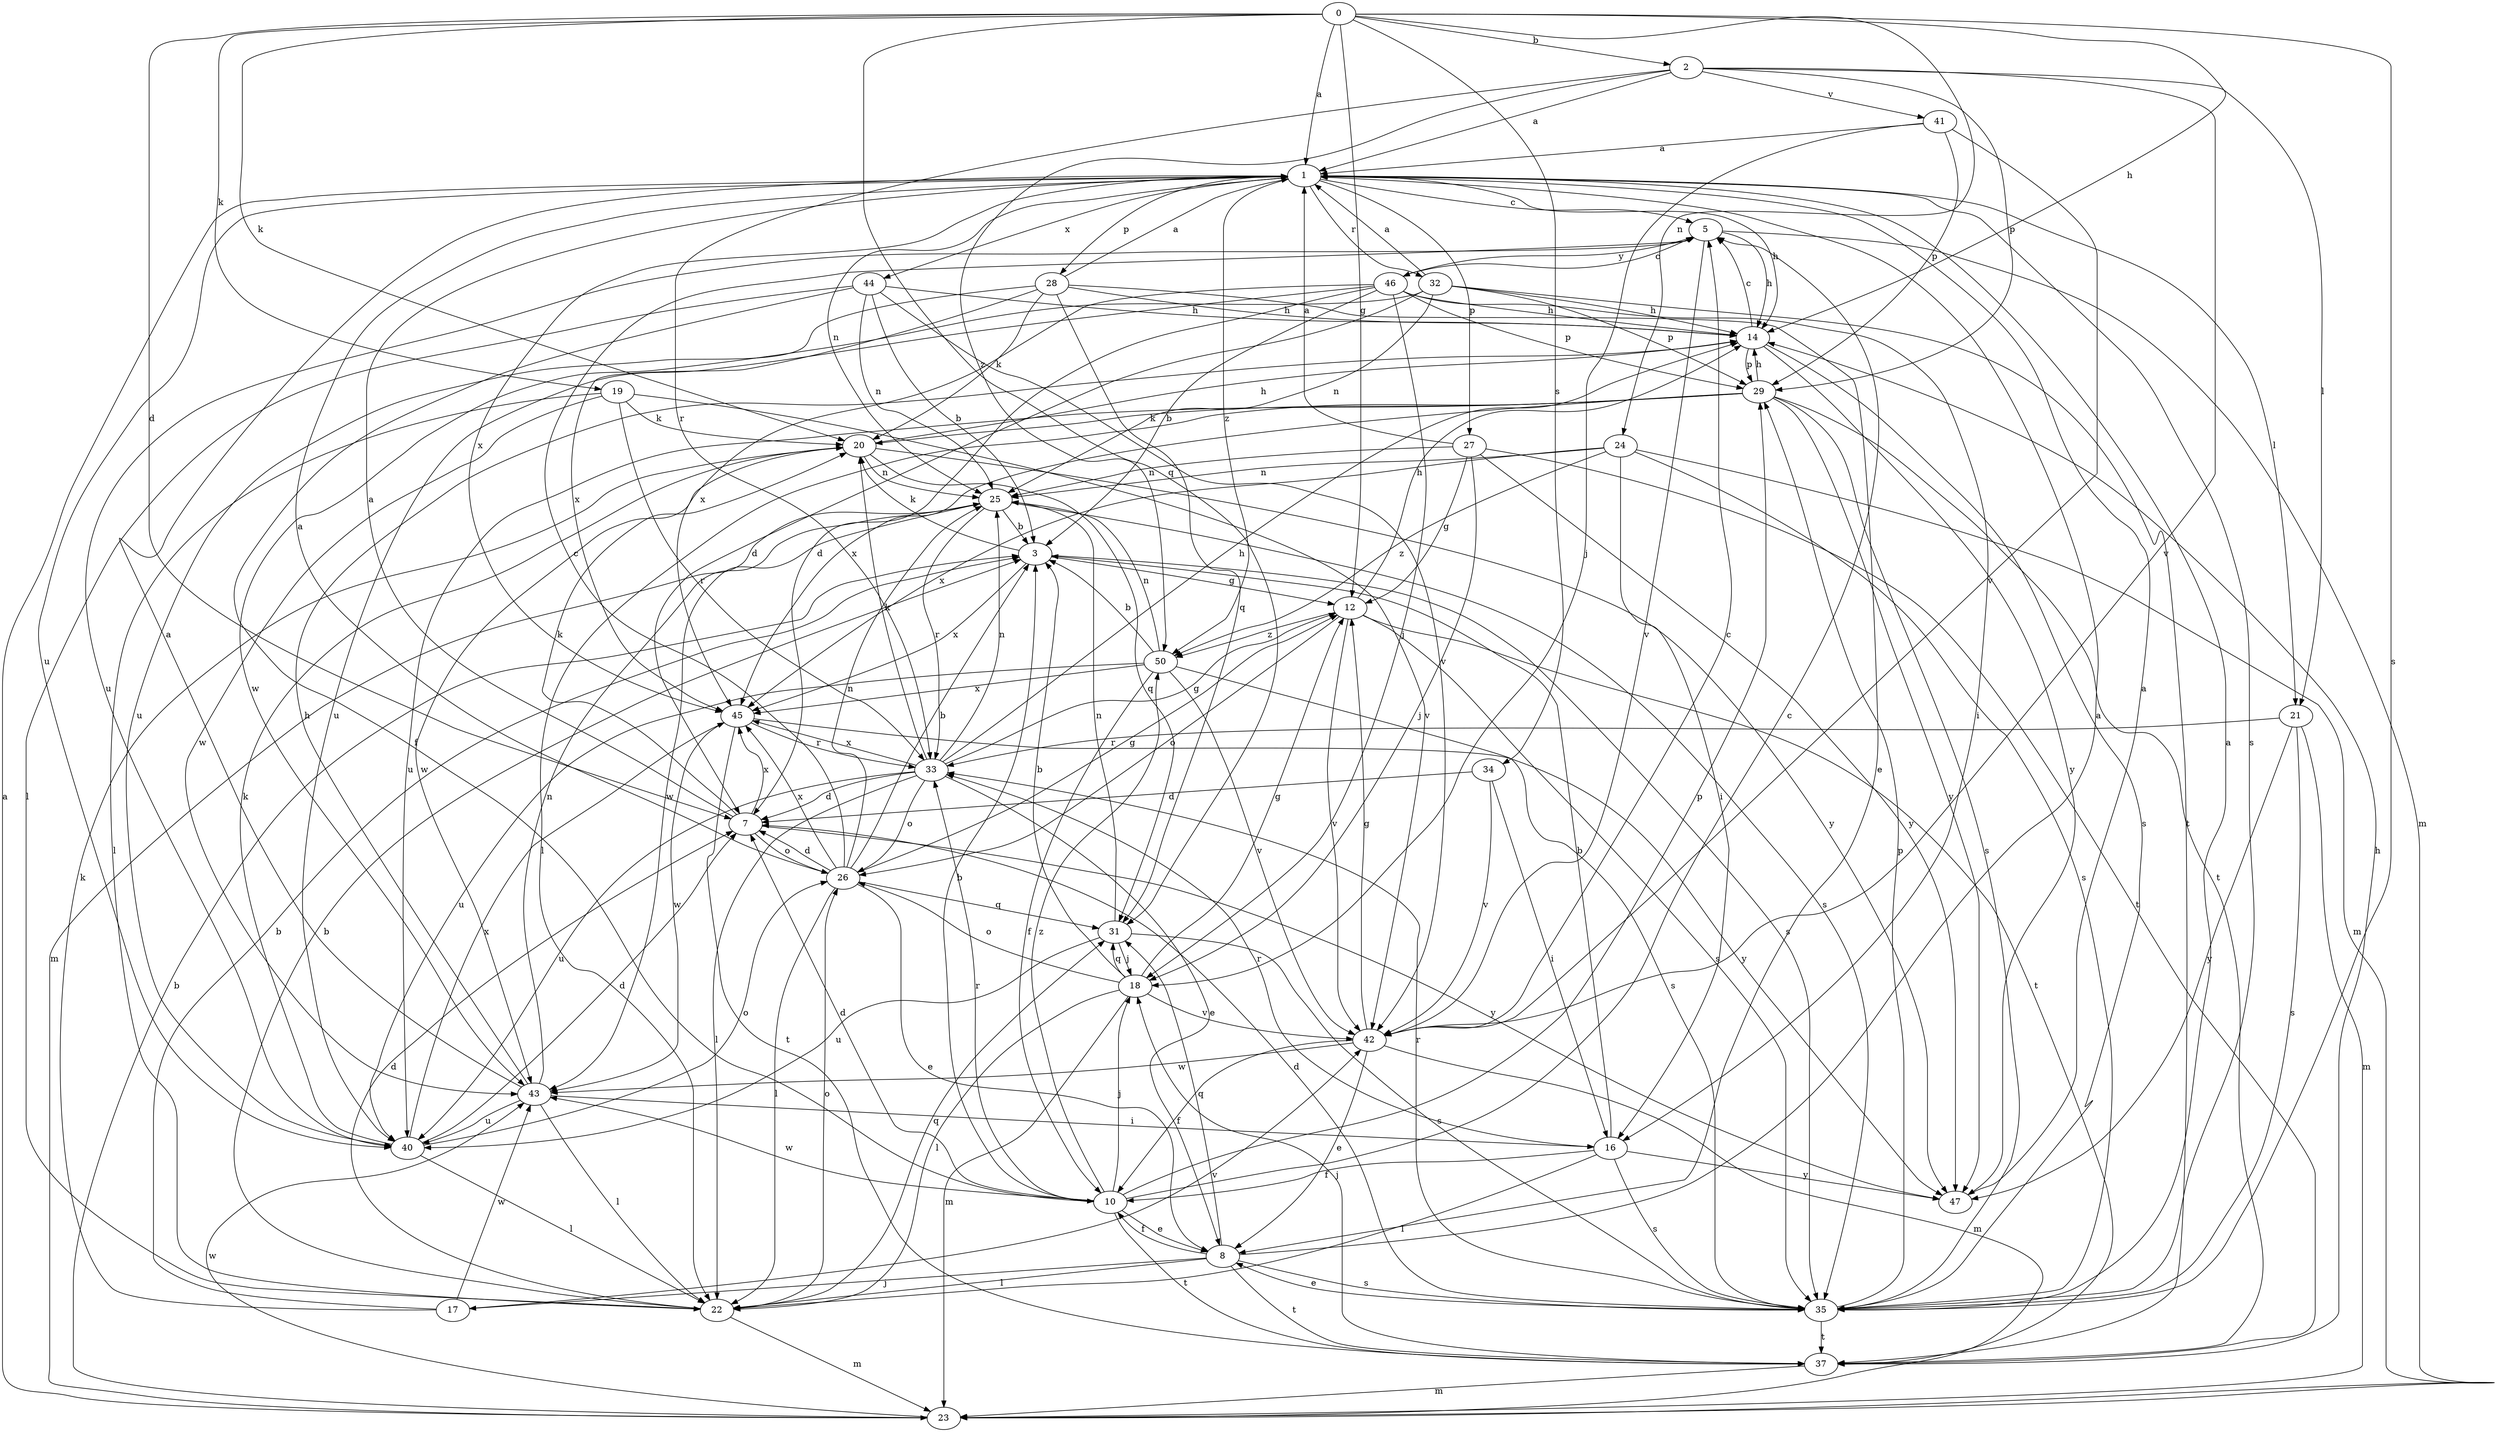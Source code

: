 strict digraph  {
0;
1;
2;
3;
5;
7;
8;
10;
12;
14;
16;
17;
18;
19;
20;
21;
22;
23;
24;
25;
26;
27;
28;
29;
31;
32;
33;
34;
35;
37;
40;
41;
42;
43;
44;
45;
46;
47;
50;
0 -> 1  [label=a];
0 -> 2  [label=b];
0 -> 7  [label=d];
0 -> 12  [label=g];
0 -> 14  [label=h];
0 -> 19  [label=k];
0 -> 20  [label=k];
0 -> 24  [label=n];
0 -> 31  [label=q];
0 -> 34  [label=s];
0 -> 35  [label=s];
1 -> 5  [label=c];
1 -> 14  [label=h];
1 -> 21  [label=l];
1 -> 25  [label=n];
1 -> 27  [label=p];
1 -> 28  [label=p];
1 -> 32  [label=r];
1 -> 35  [label=s];
1 -> 40  [label=u];
1 -> 44  [label=x];
1 -> 45  [label=x];
1 -> 50  [label=z];
2 -> 1  [label=a];
2 -> 21  [label=l];
2 -> 29  [label=p];
2 -> 33  [label=r];
2 -> 41  [label=v];
2 -> 42  [label=v];
2 -> 50  [label=z];
3 -> 12  [label=g];
3 -> 20  [label=k];
3 -> 35  [label=s];
3 -> 45  [label=x];
5 -> 14  [label=h];
5 -> 23  [label=m];
5 -> 40  [label=u];
5 -> 42  [label=v];
5 -> 46  [label=y];
7 -> 1  [label=a];
7 -> 20  [label=k];
7 -> 26  [label=o];
7 -> 45  [label=x];
7 -> 47  [label=y];
8 -> 1  [label=a];
8 -> 10  [label=f];
8 -> 17  [label=j];
8 -> 22  [label=l];
8 -> 31  [label=q];
8 -> 35  [label=s];
8 -> 37  [label=t];
10 -> 3  [label=b];
10 -> 5  [label=c];
10 -> 7  [label=d];
10 -> 8  [label=e];
10 -> 18  [label=j];
10 -> 29  [label=p];
10 -> 33  [label=r];
10 -> 37  [label=t];
10 -> 43  [label=w];
10 -> 50  [label=z];
12 -> 14  [label=h];
12 -> 26  [label=o];
12 -> 35  [label=s];
12 -> 37  [label=t];
12 -> 42  [label=v];
12 -> 50  [label=z];
14 -> 5  [label=c];
14 -> 29  [label=p];
14 -> 35  [label=s];
14 -> 47  [label=y];
16 -> 3  [label=b];
16 -> 10  [label=f];
16 -> 22  [label=l];
16 -> 33  [label=r];
16 -> 35  [label=s];
16 -> 47  [label=y];
17 -> 3  [label=b];
17 -> 20  [label=k];
17 -> 42  [label=v];
17 -> 43  [label=w];
18 -> 3  [label=b];
18 -> 12  [label=g];
18 -> 22  [label=l];
18 -> 23  [label=m];
18 -> 26  [label=o];
18 -> 31  [label=q];
18 -> 42  [label=v];
19 -> 20  [label=k];
19 -> 22  [label=l];
19 -> 33  [label=r];
19 -> 42  [label=v];
19 -> 43  [label=w];
20 -> 14  [label=h];
20 -> 25  [label=n];
20 -> 31  [label=q];
20 -> 43  [label=w];
20 -> 47  [label=y];
21 -> 23  [label=m];
21 -> 33  [label=r];
21 -> 35  [label=s];
21 -> 47  [label=y];
22 -> 3  [label=b];
22 -> 7  [label=d];
22 -> 23  [label=m];
22 -> 26  [label=o];
22 -> 31  [label=q];
23 -> 1  [label=a];
23 -> 3  [label=b];
23 -> 43  [label=w];
24 -> 16  [label=i];
24 -> 23  [label=m];
24 -> 25  [label=n];
24 -> 35  [label=s];
24 -> 45  [label=x];
24 -> 50  [label=z];
25 -> 3  [label=b];
25 -> 23  [label=m];
25 -> 33  [label=r];
25 -> 35  [label=s];
25 -> 43  [label=w];
26 -> 1  [label=a];
26 -> 3  [label=b];
26 -> 5  [label=c];
26 -> 7  [label=d];
26 -> 8  [label=e];
26 -> 12  [label=g];
26 -> 22  [label=l];
26 -> 25  [label=n];
26 -> 31  [label=q];
26 -> 45  [label=x];
27 -> 1  [label=a];
27 -> 12  [label=g];
27 -> 18  [label=j];
27 -> 25  [label=n];
27 -> 37  [label=t];
27 -> 47  [label=y];
28 -> 1  [label=a];
28 -> 8  [label=e];
28 -> 14  [label=h];
28 -> 20  [label=k];
28 -> 31  [label=q];
28 -> 40  [label=u];
28 -> 45  [label=x];
29 -> 14  [label=h];
29 -> 20  [label=k];
29 -> 22  [label=l];
29 -> 35  [label=s];
29 -> 37  [label=t];
29 -> 40  [label=u];
29 -> 45  [label=x];
29 -> 47  [label=y];
31 -> 18  [label=j];
31 -> 25  [label=n];
31 -> 35  [label=s];
31 -> 40  [label=u];
32 -> 1  [label=a];
32 -> 7  [label=d];
32 -> 14  [label=h];
32 -> 25  [label=n];
32 -> 29  [label=p];
32 -> 37  [label=t];
32 -> 43  [label=w];
33 -> 7  [label=d];
33 -> 8  [label=e];
33 -> 12  [label=g];
33 -> 14  [label=h];
33 -> 20  [label=k];
33 -> 22  [label=l];
33 -> 25  [label=n];
33 -> 26  [label=o];
33 -> 40  [label=u];
33 -> 45  [label=x];
34 -> 7  [label=d];
34 -> 16  [label=i];
34 -> 42  [label=v];
35 -> 1  [label=a];
35 -> 7  [label=d];
35 -> 8  [label=e];
35 -> 29  [label=p];
35 -> 33  [label=r];
35 -> 37  [label=t];
37 -> 14  [label=h];
37 -> 18  [label=j];
37 -> 23  [label=m];
40 -> 7  [label=d];
40 -> 20  [label=k];
40 -> 22  [label=l];
40 -> 26  [label=o];
40 -> 45  [label=x];
41 -> 1  [label=a];
41 -> 18  [label=j];
41 -> 29  [label=p];
41 -> 42  [label=v];
42 -> 5  [label=c];
42 -> 8  [label=e];
42 -> 10  [label=f];
42 -> 12  [label=g];
42 -> 23  [label=m];
42 -> 43  [label=w];
43 -> 1  [label=a];
43 -> 14  [label=h];
43 -> 16  [label=i];
43 -> 22  [label=l];
43 -> 25  [label=n];
43 -> 40  [label=u];
44 -> 3  [label=b];
44 -> 10  [label=f];
44 -> 14  [label=h];
44 -> 22  [label=l];
44 -> 25  [label=n];
44 -> 42  [label=v];
45 -> 33  [label=r];
45 -> 37  [label=t];
45 -> 43  [label=w];
45 -> 47  [label=y];
46 -> 3  [label=b];
46 -> 5  [label=c];
46 -> 7  [label=d];
46 -> 14  [label=h];
46 -> 16  [label=i];
46 -> 18  [label=j];
46 -> 29  [label=p];
46 -> 40  [label=u];
46 -> 45  [label=x];
47 -> 1  [label=a];
50 -> 3  [label=b];
50 -> 10  [label=f];
50 -> 25  [label=n];
50 -> 35  [label=s];
50 -> 40  [label=u];
50 -> 42  [label=v];
50 -> 45  [label=x];
}
